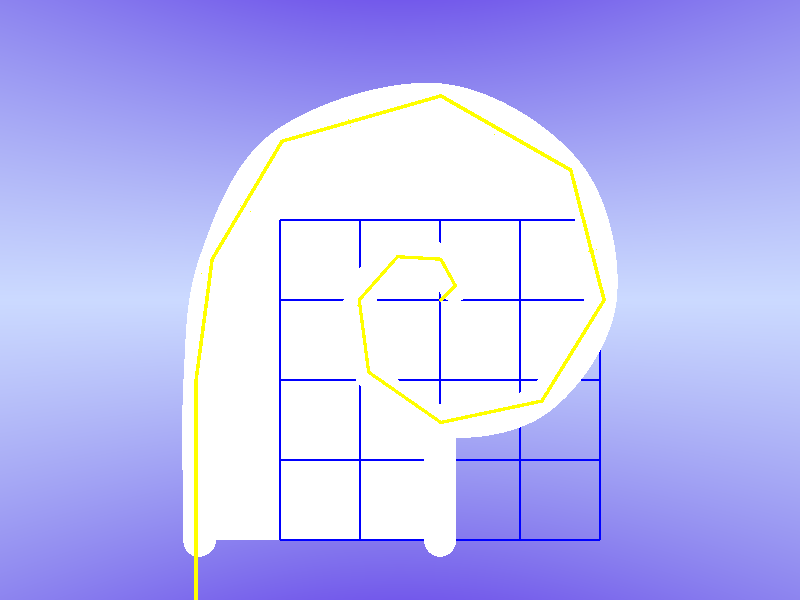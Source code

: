 #version 3.7;


#macro Scroll(w, h, d, r, b)
union {
    #local Pts = array[16];
    
    #for (i, 0, 15)
        #local Pts[i] = <0.75+i*sin(i*pi/4)/16,0.5+i*cos(i*pi/4)/16,1>;
    #end
    
    #local Pts[12] = Pts[12] + <0.125, 0.05, 0>;
    #local Pts[13] = Pts[12] + <-0.375, -0.05, 0>;
    #local Pts[14] = Pts[13] + <-0.5, 0.0, 0>;
    #local Pts[15] = Pts[14] + <-0.25, 0.0, 0>;

    #local Trim = union {
        sphere_sweep {
            cubic_spline
            dimension_size(Pts, 1)
            
            #for (i, 0, dimension_size(Pts, 1)-1)
                , <0, Pts[i].x*h, Pts[i].y*w>, Pts[i].z*r
            #end
        }
        
        cylinder { <0, (0.75 - 0.375)*h, 0.5*w>, <0, (0.75 - 0.75)*h, 0.5*w>, r }
        sphere { <0, (0.75 - 0.75)*h, 0.5*w>, r }
            
        scale b*x
    }
    
    object { Trim }
    object { Trim translate -d*x }

    union {
        difference {
            prism {
                cubic_spline
                0.0, d,
                
                dimension_size(Pts, 1)-4
                
                , <Pts[5].x*h, Pts[5].y*w>
                #for (i, 6, dimension_size(Pts, 1)-2)
                    , <Pts[i].x*h, Pts[i].y*w>
                #end
                , <Pts[6].x*h, Pts[6].y*w>
                , <Pts[15].x*h, Pts[15].y*w>
        
                rotate 90*z
            }
            
            plane { z, -0.25*w }
        }
        box { <0, (0.75 - 0.75)*h, (0.5 - 0.75)*w>, <-d, (0.75 - 0.375)*h, 0.5*w> }
    }

#ifdef (DEBUG_SCROLL)
    #for (i, 0, w)
        cylinder { <0,0,i>, <0,h,i>, 0.01 pigment { Blue } }
    #end
    #for (i, 0, h)
        cylinder { <0,i,0>, <0,i,w>, 0.01 pigment { Blue } }
    #end
    
    sphere_sweep {
        linear_spline
        dimension_size(Pts, 1)
        
        #for (i, 0, dimension_size(Pts, 1)-1)
            , <0.1, Pts[i].x*h, Pts[i].y*w>, r*0.1
        #end
        
        pigment { Yellow }
    }
#end
}
#end


#ifndef (INCLUDE)
global_settings{ assumed_gamma 1.0 }
#default{ finish{ ambient 0.1 diffuse 0.9 }} 
//--------------------------------------------------------------------------
#include "colors.inc"
#include "stones.inc"
//--------------------------------------------------------------------------
// camera ------------------------------------------------------------------
#declare Camera_0 = camera {perspective angle 75               // front view
                            location  <0.0 , 1.0 ,-3.0>
                            right     x*image_width/image_height
                            look_at   <0.0 , 1.0 , 0.0>}
#declare Camera_1 = camera {/*ultra_wide_angle*/ angle 90   // diagonal view
                            location  <2.0 , 2.5 ,-3.0>
                            right     x*image_width/image_height
                            look_at   <0.0 , 1.0 , 0.0>}
#declare Camera_2 = camera {/*ultra_wide_angle*/ angle 90  //right side view
                            location  <3.0 , 1.0 , 0.0>
                            right     x*image_width/image_height
                            look_at   <0.0 , 1.0 , 0.0>}
#declare Camera_3 = camera {/*ultra_wide_angle*/ angle 90        // top view
                            location  <0.0 , 3.0 ,-0.001>
                            right     x*image_width/image_height
                            look_at   <0.0 , 1.0 , 0.0>}
#declare Camera_4 = camera {/*ultra_wide_angle*/ angle 90   // diagonal view
                            location  <4.0 , 3.5 ,-4.0>
                            right     x*image_width/image_height
                            look_at   <0.0 , 1.0 , 0.0>}
#declare Camera_5 = camera {/*ultra_wide_angle*/ angle 90   // diagonal view
                            location  <5.0 , 3.0 ,1.5>
                            right     x*image_width/image_height
                            look_at   <0.0 , 3.0 , 1.5>}
camera{Camera_5}
// sun ----------------------------------------------------------------------
light_source{< 3000,3000,-3000> color White}
// sky ----------------------------------------------------------------------
sky_sphere { pigment { gradient <0,1,0>
                       color_map { [0.00 rgb <0.6,0.7,1.0>]
                                   [0.35 rgb <0.1,0.0,0.8>]
                                   [0.65 rgb <0.1,0.0,0.8>]
                                   [1.00 rgb <0.6,0.7,1.0>] 
                                 } 
                       scale 2         
                     } // end of pigment
           } //end of skysphere
// ground -------------------------------------------------------------------
//plane{ <0,1,0>, 0 texture{ T_Stone18 } }

#declare DEBUG_SCROLL = 1;

union {
    Scroll(4, 4, 1, 0.2, 0.5) pigment { White }
}

#end
